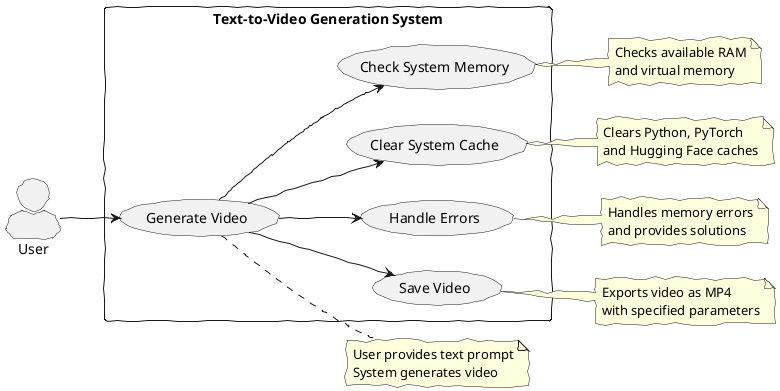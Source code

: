 @startuml
left to right direction
skinparam actorStyle awesome
skinparam handwritten true

actor User as user
rectangle "Text-to-Video Generation System" {
  usecase "Generate Video" as UC1
  usecase "Check System Memory" as UC2
  usecase "Clear System Cache" as UC3
  usecase "Handle Errors" as UC4
  usecase "Save Video" as UC5
}

user --> UC1
UC1 --> UC2
UC1 --> UC3
UC1 --> UC4
UC1 --> UC5

note right of UC1
  User provides text prompt
  System generates video
end note

note right of UC2
  Checks available RAM
  and virtual memory
end note

note right of UC3
  Clears Python, PyTorch
  and Hugging Face caches
end note

note right of UC4
  Handles memory errors
  and provides solutions
end note

note right of UC5
  Exports video as MP4
  with specified parameters
end note
@enduml 